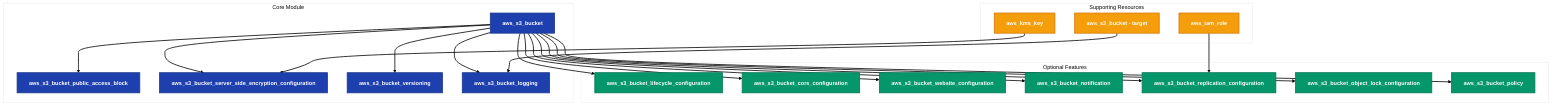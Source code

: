 ---
config:
  theme: neo
  flowchart:
    curve: basis
  layout: fixed
---
graph TB
    subgraph "Core Module"
        A[aws_s3_bucket] --> B[aws_s3_bucket_public_access_block]
        A --> C[aws_s3_bucket_server_side_encryption_configuration]
        A --> D[aws_s3_bucket_versioning]
        A --> E[aws_s3_bucket_logging]
    end
    
    subgraph "Optional Features"
        A --> F[aws_s3_bucket_lifecycle_configuration]
        A --> G[aws_s3_bucket_cors_configuration]
        A --> H[aws_s3_bucket_website_configuration]
        A --> I[aws_s3_bucket_notification]
        A --> J[aws_s3_bucket_replication_configuration]
        A --> K[aws_s3_bucket_object_lock_configuration]
        A --> L[aws_s3_bucket_policy]
    end
    
    subgraph "Supporting Resources"
        M[aws_kms_key] --> C
        N[aws_iam_role] --> J
        O[aws_s3_bucket - target] --> E
    end

    classDef core fill:#1e40af,stroke:#1e3a8a,color:#fff,stroke-width:2px,font-weight:bold
    classDef optional fill:#059669,stroke:#047857,color:#fff,stroke-width:2px,font-weight:bold
    classDef supporting fill:#f59e0b,stroke:#d97706,color:#fff,stroke-width:2px,font-weight:bold

    class A,B,C,D,E core
    class F,G,H,I,J,K,L optional
    class M,N,O supporting
